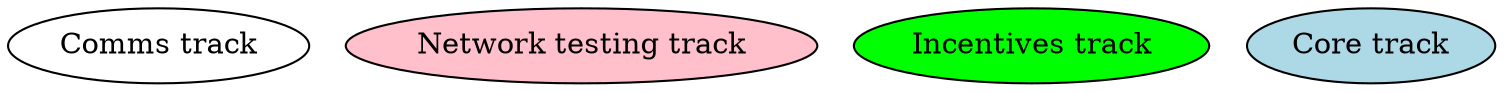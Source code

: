 
digraph legend_track {
	comms [label="Comms track",group="track"]
	test [label="Network testing track",style="filled",fillcolor="pink",group="track"]
	incentives [label="Incentives track",style="filled",fillcolor="green",group="track"]
	core [label="Core track",style="filled",fillcolor="lightblue",group="track"]

	comms
	core
	test
	incentives

}
